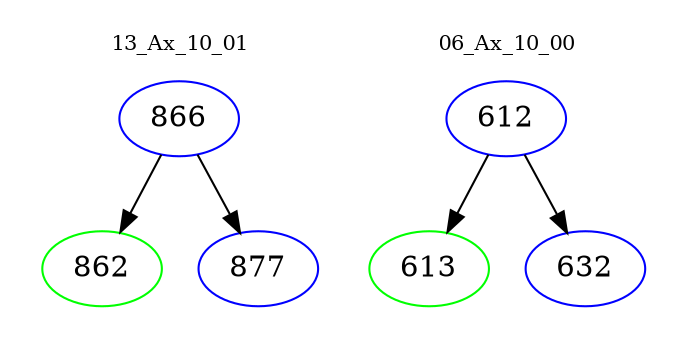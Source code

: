digraph{
subgraph cluster_0 {
color = white
label = "13_Ax_10_01";
fontsize=10;
T0_866 [label="866", color="blue"]
T0_866 -> T0_862 [color="black"]
T0_862 [label="862", color="green"]
T0_866 -> T0_877 [color="black"]
T0_877 [label="877", color="blue"]
}
subgraph cluster_1 {
color = white
label = "06_Ax_10_00";
fontsize=10;
T1_612 [label="612", color="blue"]
T1_612 -> T1_613 [color="black"]
T1_613 [label="613", color="green"]
T1_612 -> T1_632 [color="black"]
T1_632 [label="632", color="blue"]
}
}

